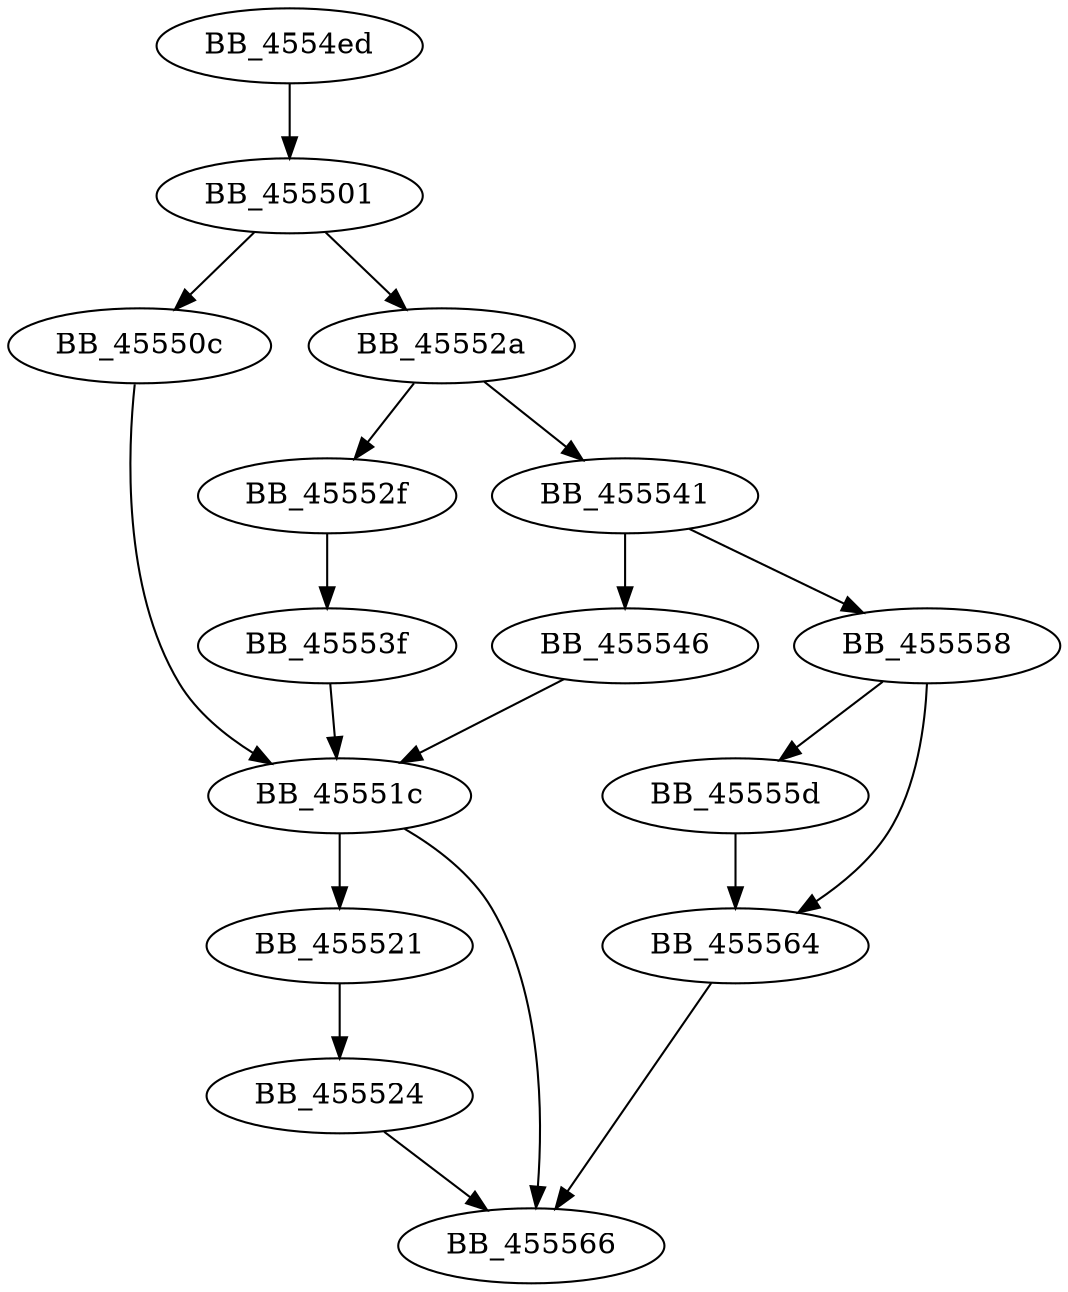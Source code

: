 DiGraph sub_4554ED{
BB_4554ed->BB_455501
BB_455501->BB_45550c
BB_455501->BB_45552a
BB_45550c->BB_45551c
BB_45551c->BB_455521
BB_45551c->BB_455566
BB_455521->BB_455524
BB_455524->BB_455566
BB_45552a->BB_45552f
BB_45552a->BB_455541
BB_45552f->BB_45553f
BB_45553f->BB_45551c
BB_455541->BB_455546
BB_455541->BB_455558
BB_455546->BB_45551c
BB_455558->BB_45555d
BB_455558->BB_455564
BB_45555d->BB_455564
BB_455564->BB_455566
}
